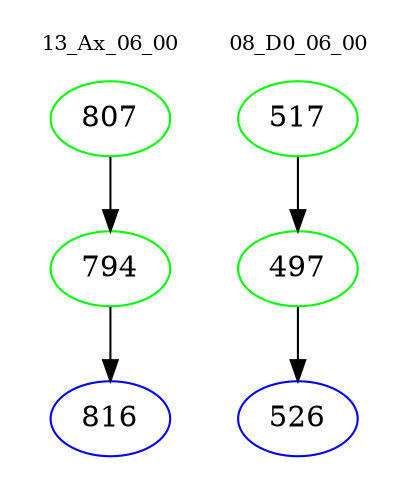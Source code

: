 digraph{
subgraph cluster_0 {
color = white
label = "13_Ax_06_00";
fontsize=10;
T0_807 [label="807", color="green"]
T0_807 -> T0_794 [color="black"]
T0_794 [label="794", color="green"]
T0_794 -> T0_816 [color="black"]
T0_816 [label="816", color="blue"]
}
subgraph cluster_1 {
color = white
label = "08_D0_06_00";
fontsize=10;
T1_517 [label="517", color="green"]
T1_517 -> T1_497 [color="black"]
T1_497 [label="497", color="green"]
T1_497 -> T1_526 [color="black"]
T1_526 [label="526", color="blue"]
}
}
